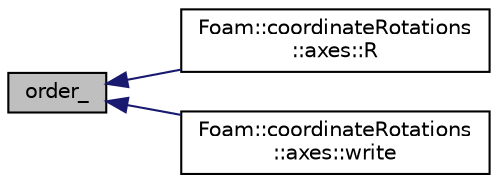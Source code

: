 digraph "order_"
{
  bgcolor="transparent";
  edge [fontname="Helvetica",fontsize="10",labelfontname="Helvetica",labelfontsize="10"];
  node [fontname="Helvetica",fontsize="10",shape=record];
  rankdir="LR";
  Node1 [label="order_",height=0.2,width=0.4,color="black", fillcolor="grey75", style="filled" fontcolor="black"];
  Node1 -> Node2 [dir="back",color="midnightblue",fontsize="10",style="solid",fontname="Helvetica"];
  Node2 [label="Foam::coordinateRotations\l::axes::R",height=0.2,width=0.4,color="black",URL="$classFoam_1_1coordinateRotations_1_1axes.html#ae10a9e572a265c8a6b4e03646751082e",tooltip="The rotation tensor calculated from the specified axes and order. "];
  Node1 -> Node3 [dir="back",color="midnightblue",fontsize="10",style="solid",fontname="Helvetica"];
  Node3 [label="Foam::coordinateRotations\l::axes::write",height=0.2,width=0.4,color="black",URL="$classFoam_1_1coordinateRotations_1_1axes.html#a4bc86b48333705e13add9de0db8eebd3",tooltip="Write information. "];
}
